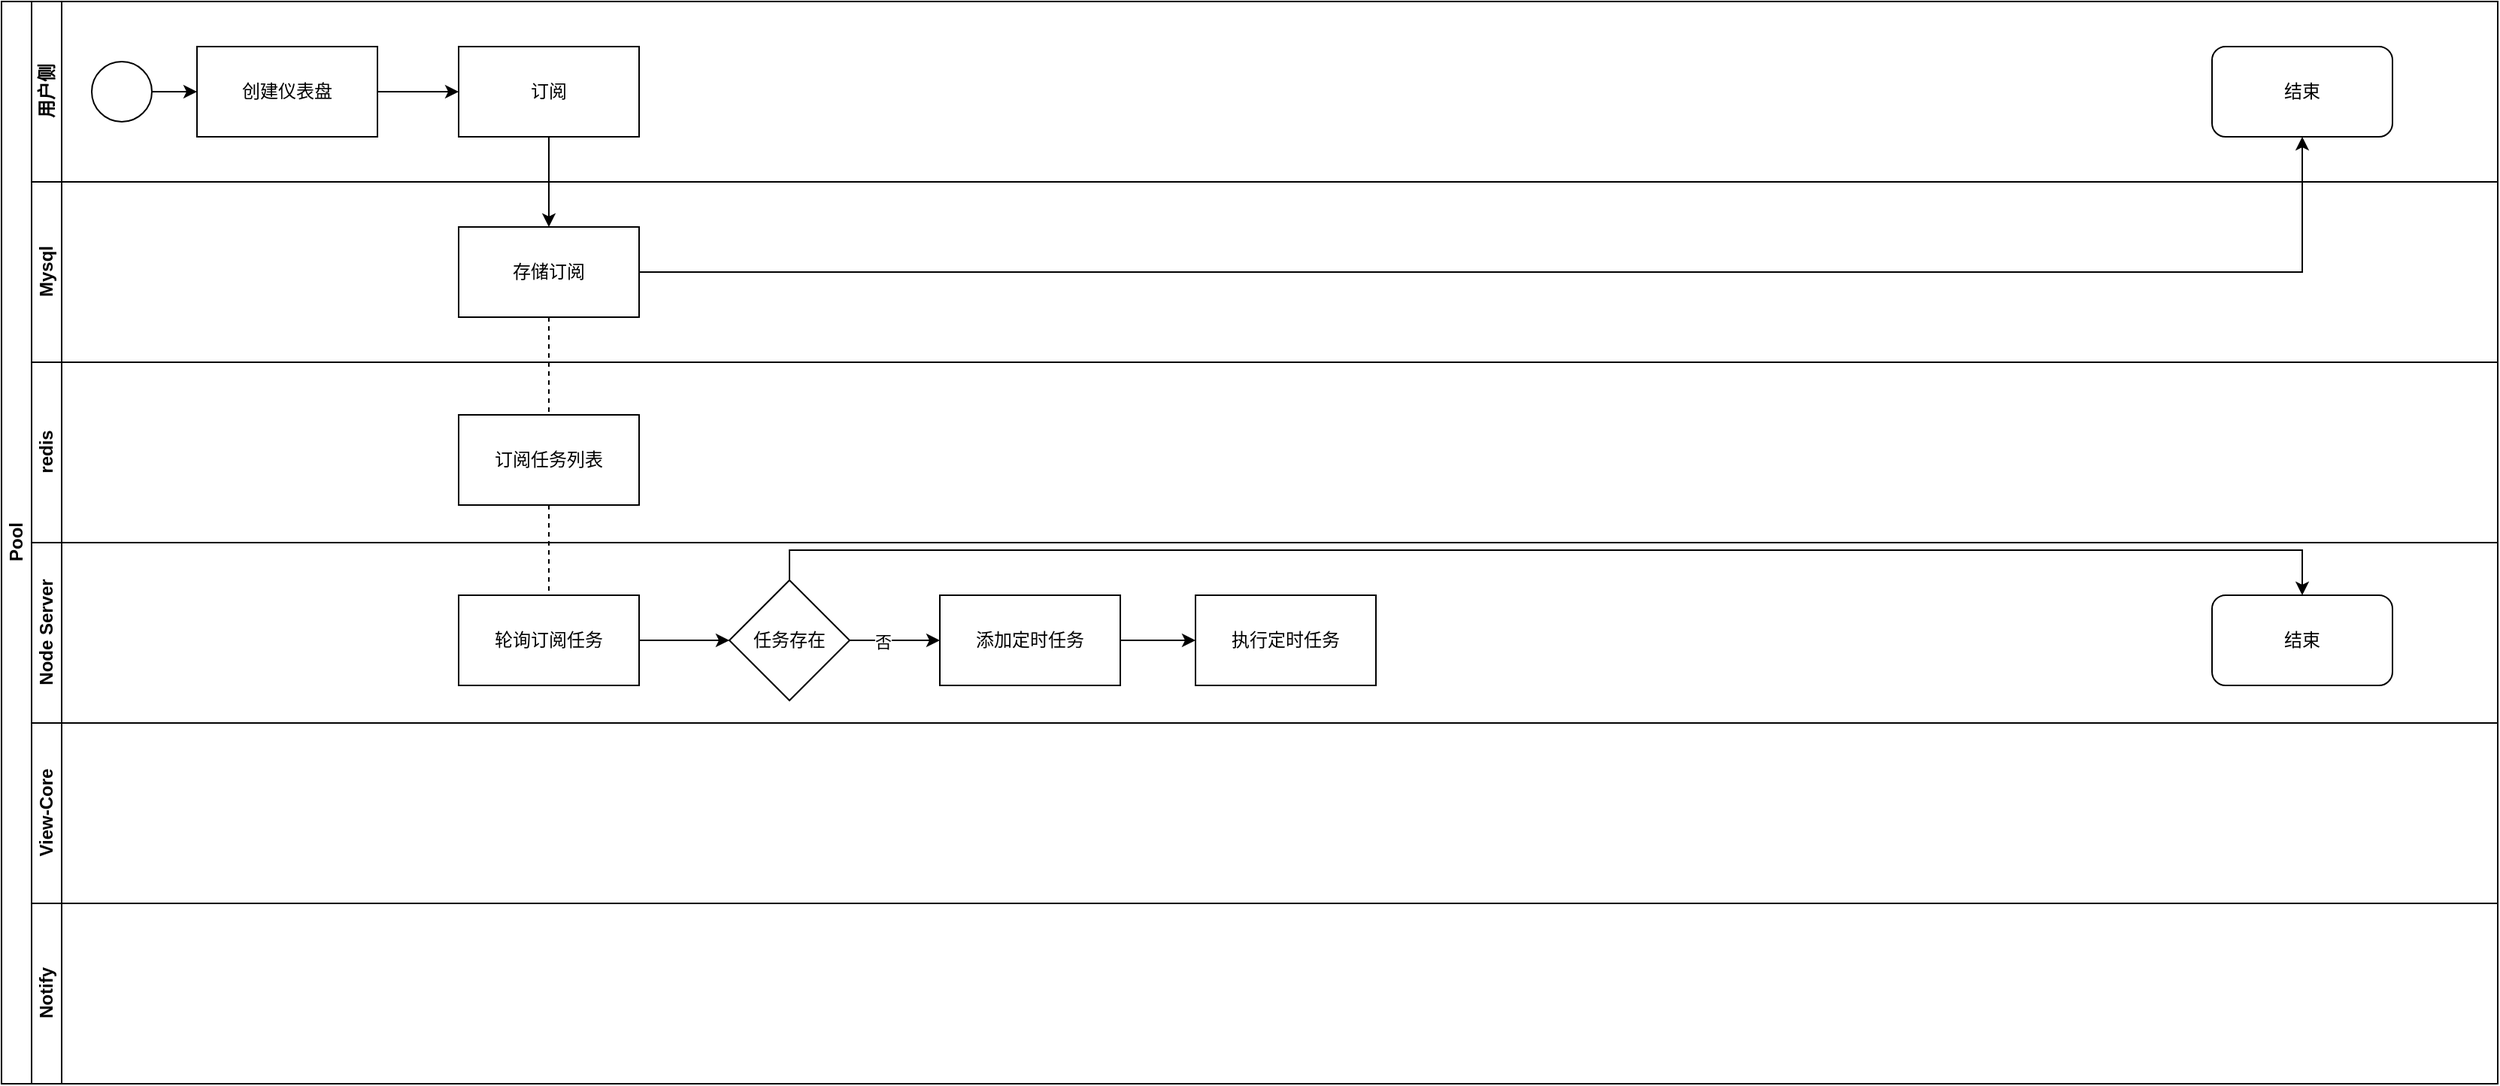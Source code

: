 <mxfile version="21.3.2" type="github">
  <diagram id="prtHgNgQTEPvFCAcTncT" name="Page-1">
    <mxGraphModel dx="1987" dy="1049" grid="1" gridSize="10" guides="1" tooltips="1" connect="1" arrows="1" fold="1" page="1" pageScale="1" pageWidth="827" pageHeight="1169" math="0" shadow="0">
      <root>
        <mxCell id="0" />
        <mxCell id="1" parent="0" />
        <mxCell id="dNxyNK7c78bLwvsdeMH5-19" value="Pool" style="swimlane;html=1;childLayout=stackLayout;resizeParent=1;resizeParentMax=0;horizontal=0;startSize=20;horizontalStack=0;" parent="1" vertex="1">
          <mxGeometry x="110" y="120" width="1660" height="720" as="geometry" />
        </mxCell>
        <mxCell id="dNxyNK7c78bLwvsdeMH5-20" value="用户侧" style="swimlane;html=1;startSize=20;horizontal=0;" parent="dNxyNK7c78bLwvsdeMH5-19" vertex="1">
          <mxGeometry x="20" width="1640" height="120" as="geometry" />
        </mxCell>
        <mxCell id="dNxyNK7c78bLwvsdeMH5-25" value="" style="edgeStyle=orthogonalEdgeStyle;rounded=0;orthogonalLoop=1;jettySize=auto;html=1;entryX=0;entryY=0.5;entryDx=0;entryDy=0;" parent="dNxyNK7c78bLwvsdeMH5-20" source="dNxyNK7c78bLwvsdeMH5-23" target="sp__su_tC7e2eRbSU-4b-3" edge="1">
          <mxGeometry relative="1" as="geometry">
            <mxPoint x="120" y="60" as="targetPoint" />
          </mxGeometry>
        </mxCell>
        <mxCell id="dNxyNK7c78bLwvsdeMH5-23" value="" style="ellipse;whiteSpace=wrap;html=1;" parent="dNxyNK7c78bLwvsdeMH5-20" vertex="1">
          <mxGeometry x="40" y="40" width="40" height="40" as="geometry" />
        </mxCell>
        <mxCell id="sp__su_tC7e2eRbSU-4b-7" style="edgeStyle=orthogonalEdgeStyle;rounded=0;orthogonalLoop=1;jettySize=auto;html=1;exitX=1;exitY=0.5;exitDx=0;exitDy=0;entryX=0;entryY=0.5;entryDx=0;entryDy=0;" edge="1" parent="dNxyNK7c78bLwvsdeMH5-20" source="sp__su_tC7e2eRbSU-4b-3" target="sp__su_tC7e2eRbSU-4b-6">
          <mxGeometry relative="1" as="geometry" />
        </mxCell>
        <mxCell id="sp__su_tC7e2eRbSU-4b-3" value="创建仪表盘" style="rounded=0;whiteSpace=wrap;html=1;" vertex="1" parent="dNxyNK7c78bLwvsdeMH5-20">
          <mxGeometry x="110" y="30" width="120" height="60" as="geometry" />
        </mxCell>
        <mxCell id="sp__su_tC7e2eRbSU-4b-6" value="订阅" style="rounded=0;whiteSpace=wrap;html=1;" vertex="1" parent="dNxyNK7c78bLwvsdeMH5-20">
          <mxGeometry x="284" y="30" width="120" height="60" as="geometry" />
        </mxCell>
        <mxCell id="sp__su_tC7e2eRbSU-4b-24" value="结束" style="rounded=1;whiteSpace=wrap;html=1;" vertex="1" parent="dNxyNK7c78bLwvsdeMH5-20">
          <mxGeometry x="1450" y="30" width="120" height="60" as="geometry" />
        </mxCell>
        <mxCell id="sp__su_tC7e2eRbSU-4b-1" value="Mysql" style="swimlane;html=1;startSize=20;horizontal=0;" vertex="1" parent="dNxyNK7c78bLwvsdeMH5-19">
          <mxGeometry x="20" y="120" width="1640" height="120" as="geometry" />
        </mxCell>
        <mxCell id="sp__su_tC7e2eRbSU-4b-8" value="存储订阅" style="rounded=0;whiteSpace=wrap;html=1;" vertex="1" parent="sp__su_tC7e2eRbSU-4b-1">
          <mxGeometry x="284" y="30" width="120" height="60" as="geometry" />
        </mxCell>
        <mxCell id="sp__su_tC7e2eRbSU-4b-2" value="redis" style="swimlane;html=1;startSize=20;horizontal=0;" vertex="1" parent="dNxyNK7c78bLwvsdeMH5-19">
          <mxGeometry x="20" y="240" width="1640" height="120" as="geometry" />
        </mxCell>
        <mxCell id="sp__su_tC7e2eRbSU-4b-13" value="订阅任务列表" style="rounded=0;whiteSpace=wrap;html=1;" vertex="1" parent="sp__su_tC7e2eRbSU-4b-2">
          <mxGeometry x="284" y="35" width="120" height="60" as="geometry" />
        </mxCell>
        <mxCell id="dNxyNK7c78bLwvsdeMH5-21" value="Node Server" style="swimlane;html=1;startSize=20;horizontal=0;" parent="dNxyNK7c78bLwvsdeMH5-19" vertex="1">
          <mxGeometry x="20" y="360" width="1640" height="120" as="geometry" />
        </mxCell>
        <mxCell id="sp__su_tC7e2eRbSU-4b-15" style="edgeStyle=orthogonalEdgeStyle;rounded=0;orthogonalLoop=1;jettySize=auto;html=1;exitX=1;exitY=0.5;exitDx=0;exitDy=0;entryX=0;entryY=0.5;entryDx=0;entryDy=0;" edge="1" parent="dNxyNK7c78bLwvsdeMH5-21" source="sp__su_tC7e2eRbSU-4b-10" target="sp__su_tC7e2eRbSU-4b-11">
          <mxGeometry relative="1" as="geometry" />
        </mxCell>
        <mxCell id="sp__su_tC7e2eRbSU-4b-10" value="轮询订阅任务" style="rounded=0;whiteSpace=wrap;html=1;" vertex="1" parent="dNxyNK7c78bLwvsdeMH5-21">
          <mxGeometry x="284" y="35" width="120" height="60" as="geometry" />
        </mxCell>
        <mxCell id="sp__su_tC7e2eRbSU-4b-17" style="edgeStyle=orthogonalEdgeStyle;rounded=0;orthogonalLoop=1;jettySize=auto;html=1;exitX=1;exitY=0.5;exitDx=0;exitDy=0;entryX=0;entryY=0.5;entryDx=0;entryDy=0;" edge="1" parent="dNxyNK7c78bLwvsdeMH5-21" source="sp__su_tC7e2eRbSU-4b-11" target="sp__su_tC7e2eRbSU-4b-16">
          <mxGeometry relative="1" as="geometry" />
        </mxCell>
        <mxCell id="sp__su_tC7e2eRbSU-4b-18" value="否" style="edgeLabel;html=1;align=center;verticalAlign=middle;resizable=0;points=[];" vertex="1" connectable="0" parent="sp__su_tC7e2eRbSU-4b-17">
          <mxGeometry x="-0.267" y="-1" relative="1" as="geometry">
            <mxPoint as="offset" />
          </mxGeometry>
        </mxCell>
        <mxCell id="sp__su_tC7e2eRbSU-4b-23" style="edgeStyle=orthogonalEdgeStyle;rounded=0;orthogonalLoop=1;jettySize=auto;html=1;exitX=0.5;exitY=0;exitDx=0;exitDy=0;" edge="1" parent="dNxyNK7c78bLwvsdeMH5-21" source="sp__su_tC7e2eRbSU-4b-11" target="sp__su_tC7e2eRbSU-4b-22">
          <mxGeometry relative="1" as="geometry">
            <Array as="points">
              <mxPoint x="504" y="5" />
              <mxPoint x="1510" y="5" />
            </Array>
          </mxGeometry>
        </mxCell>
        <mxCell id="sp__su_tC7e2eRbSU-4b-11" value="任务存在" style="rhombus;whiteSpace=wrap;html=1;" vertex="1" parent="dNxyNK7c78bLwvsdeMH5-21">
          <mxGeometry x="464" y="25" width="80" height="80" as="geometry" />
        </mxCell>
        <mxCell id="sp__su_tC7e2eRbSU-4b-20" style="edgeStyle=orthogonalEdgeStyle;rounded=0;orthogonalLoop=1;jettySize=auto;html=1;exitX=1;exitY=0.5;exitDx=0;exitDy=0;" edge="1" parent="dNxyNK7c78bLwvsdeMH5-21" source="sp__su_tC7e2eRbSU-4b-16" target="sp__su_tC7e2eRbSU-4b-19">
          <mxGeometry relative="1" as="geometry" />
        </mxCell>
        <mxCell id="sp__su_tC7e2eRbSU-4b-16" value="添加定时任务" style="rounded=0;whiteSpace=wrap;html=1;" vertex="1" parent="dNxyNK7c78bLwvsdeMH5-21">
          <mxGeometry x="604" y="35" width="120" height="60" as="geometry" />
        </mxCell>
        <mxCell id="sp__su_tC7e2eRbSU-4b-19" value="执行定时任务" style="rounded=0;whiteSpace=wrap;html=1;" vertex="1" parent="dNxyNK7c78bLwvsdeMH5-21">
          <mxGeometry x="774" y="35" width="120" height="60" as="geometry" />
        </mxCell>
        <mxCell id="sp__su_tC7e2eRbSU-4b-22" value="结束" style="rounded=1;whiteSpace=wrap;html=1;" vertex="1" parent="dNxyNK7c78bLwvsdeMH5-21">
          <mxGeometry x="1450" y="35" width="120" height="60" as="geometry" />
        </mxCell>
        <mxCell id="sp__su_tC7e2eRbSU-4b-14" style="edgeStyle=orthogonalEdgeStyle;rounded=0;orthogonalLoop=1;jettySize=auto;html=1;exitX=0.5;exitY=1;exitDx=0;exitDy=0;dashed=1;endArrow=none;endFill=0;" edge="1" parent="dNxyNK7c78bLwvsdeMH5-19" source="sp__su_tC7e2eRbSU-4b-13" target="sp__su_tC7e2eRbSU-4b-10">
          <mxGeometry relative="1" as="geometry" />
        </mxCell>
        <mxCell id="sp__su_tC7e2eRbSU-4b-5" value="View-Core" style="swimlane;html=1;startSize=20;horizontal=0;" vertex="1" parent="dNxyNK7c78bLwvsdeMH5-19">
          <mxGeometry x="20" y="480" width="1640" height="120" as="geometry" />
        </mxCell>
        <mxCell id="dNxyNK7c78bLwvsdeMH5-22" value="Notify" style="swimlane;html=1;startSize=20;horizontal=0;" parent="dNxyNK7c78bLwvsdeMH5-19" vertex="1">
          <mxGeometry x="20" y="600" width="1640" height="120" as="geometry" />
        </mxCell>
        <mxCell id="sp__su_tC7e2eRbSU-4b-9" style="edgeStyle=orthogonalEdgeStyle;rounded=0;orthogonalLoop=1;jettySize=auto;html=1;exitX=0.5;exitY=1;exitDx=0;exitDy=0;entryX=0.5;entryY=0;entryDx=0;entryDy=0;" edge="1" parent="dNxyNK7c78bLwvsdeMH5-19" source="sp__su_tC7e2eRbSU-4b-6" target="sp__su_tC7e2eRbSU-4b-8">
          <mxGeometry relative="1" as="geometry" />
        </mxCell>
        <mxCell id="sp__su_tC7e2eRbSU-4b-21" style="edgeStyle=orthogonalEdgeStyle;rounded=0;orthogonalLoop=1;jettySize=auto;html=1;exitX=0.5;exitY=1;exitDx=0;exitDy=0;entryX=0.5;entryY=0;entryDx=0;entryDy=0;dashed=1;endArrow=none;endFill=0;" edge="1" parent="dNxyNK7c78bLwvsdeMH5-19" source="sp__su_tC7e2eRbSU-4b-8" target="sp__su_tC7e2eRbSU-4b-13">
          <mxGeometry relative="1" as="geometry" />
        </mxCell>
        <mxCell id="sp__su_tC7e2eRbSU-4b-25" style="edgeStyle=orthogonalEdgeStyle;rounded=0;orthogonalLoop=1;jettySize=auto;html=1;exitX=1;exitY=0.5;exitDx=0;exitDy=0;entryX=0.5;entryY=1;entryDx=0;entryDy=0;" edge="1" parent="dNxyNK7c78bLwvsdeMH5-19" source="sp__su_tC7e2eRbSU-4b-8" target="sp__su_tC7e2eRbSU-4b-24">
          <mxGeometry relative="1" as="geometry" />
        </mxCell>
      </root>
    </mxGraphModel>
  </diagram>
</mxfile>
